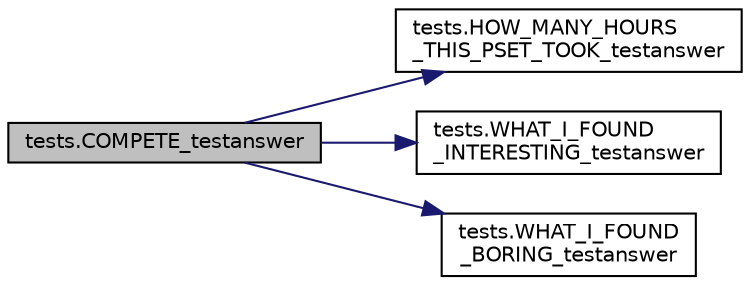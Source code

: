 digraph "tests.COMPETE_testanswer"
{
  edge [fontname="Helvetica",fontsize="10",labelfontname="Helvetica",labelfontsize="10"];
  node [fontname="Helvetica",fontsize="10",shape=record];
  rankdir="LR";
  Node1 [label="tests.COMPETE_testanswer",height=0.2,width=0.4,color="black", fillcolor="grey75", style="filled", fontcolor="black"];
  Node1 -> Node2 [color="midnightblue",fontsize="10",style="solid",fontname="Helvetica"];
  Node2 [label="tests.HOW_MANY_HOURS\l_THIS_PSET_TOOK_testanswer",height=0.2,width=0.4,color="black", fillcolor="white", style="filled",URL="$namespacetests.html#ae1499c56736253155f79b3e74da4d965"];
  Node1 -> Node3 [color="midnightblue",fontsize="10",style="solid",fontname="Helvetica"];
  Node3 [label="tests.WHAT_I_FOUND\l_INTERESTING_testanswer",height=0.2,width=0.4,color="black", fillcolor="white", style="filled",URL="$namespacetests.html#ad0f0f17aefd4844393d9db636b4124ac"];
  Node1 -> Node4 [color="midnightblue",fontsize="10",style="solid",fontname="Helvetica"];
  Node4 [label="tests.WHAT_I_FOUND\l_BORING_testanswer",height=0.2,width=0.4,color="black", fillcolor="white", style="filled",URL="$namespacetests.html#a13f88cd85ed586d95912e20ea25a5745"];
}
